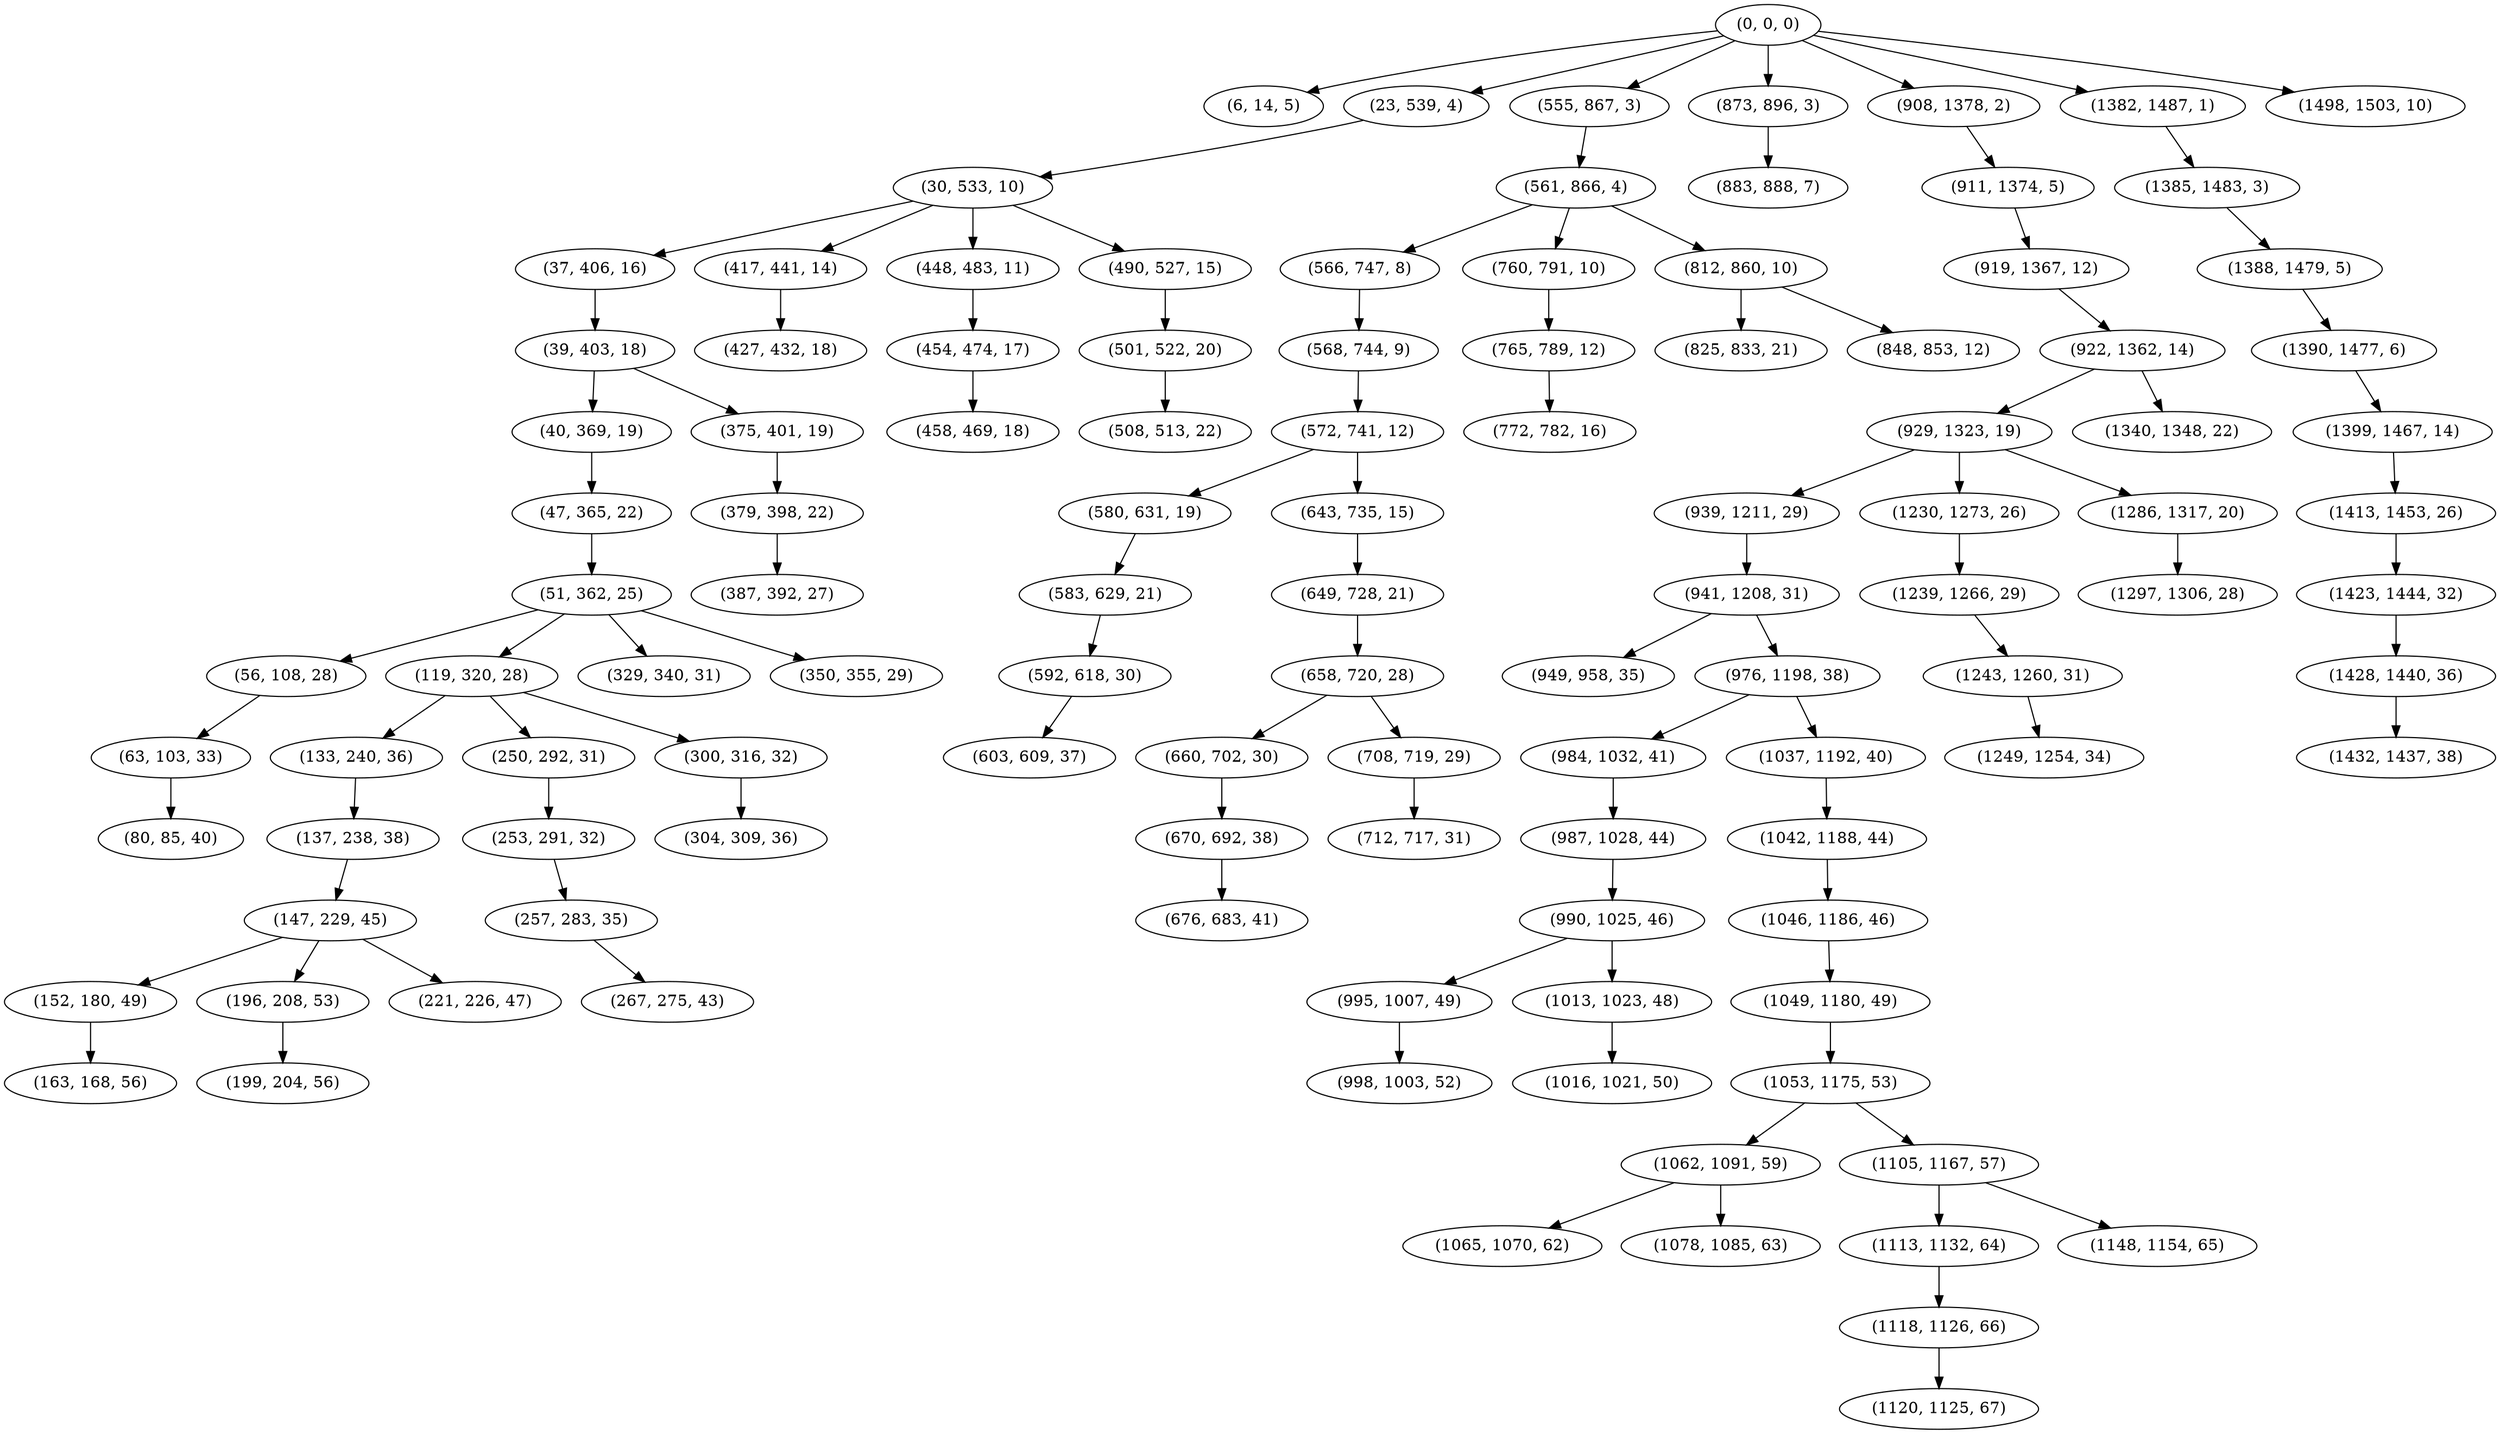 digraph tree {
    "(0, 0, 0)";
    "(6, 14, 5)";
    "(23, 539, 4)";
    "(30, 533, 10)";
    "(37, 406, 16)";
    "(39, 403, 18)";
    "(40, 369, 19)";
    "(47, 365, 22)";
    "(51, 362, 25)";
    "(56, 108, 28)";
    "(63, 103, 33)";
    "(80, 85, 40)";
    "(119, 320, 28)";
    "(133, 240, 36)";
    "(137, 238, 38)";
    "(147, 229, 45)";
    "(152, 180, 49)";
    "(163, 168, 56)";
    "(196, 208, 53)";
    "(199, 204, 56)";
    "(221, 226, 47)";
    "(250, 292, 31)";
    "(253, 291, 32)";
    "(257, 283, 35)";
    "(267, 275, 43)";
    "(300, 316, 32)";
    "(304, 309, 36)";
    "(329, 340, 31)";
    "(350, 355, 29)";
    "(375, 401, 19)";
    "(379, 398, 22)";
    "(387, 392, 27)";
    "(417, 441, 14)";
    "(427, 432, 18)";
    "(448, 483, 11)";
    "(454, 474, 17)";
    "(458, 469, 18)";
    "(490, 527, 15)";
    "(501, 522, 20)";
    "(508, 513, 22)";
    "(555, 867, 3)";
    "(561, 866, 4)";
    "(566, 747, 8)";
    "(568, 744, 9)";
    "(572, 741, 12)";
    "(580, 631, 19)";
    "(583, 629, 21)";
    "(592, 618, 30)";
    "(603, 609, 37)";
    "(643, 735, 15)";
    "(649, 728, 21)";
    "(658, 720, 28)";
    "(660, 702, 30)";
    "(670, 692, 38)";
    "(676, 683, 41)";
    "(708, 719, 29)";
    "(712, 717, 31)";
    "(760, 791, 10)";
    "(765, 789, 12)";
    "(772, 782, 16)";
    "(812, 860, 10)";
    "(825, 833, 21)";
    "(848, 853, 12)";
    "(873, 896, 3)";
    "(883, 888, 7)";
    "(908, 1378, 2)";
    "(911, 1374, 5)";
    "(919, 1367, 12)";
    "(922, 1362, 14)";
    "(929, 1323, 19)";
    "(939, 1211, 29)";
    "(941, 1208, 31)";
    "(949, 958, 35)";
    "(976, 1198, 38)";
    "(984, 1032, 41)";
    "(987, 1028, 44)";
    "(990, 1025, 46)";
    "(995, 1007, 49)";
    "(998, 1003, 52)";
    "(1013, 1023, 48)";
    "(1016, 1021, 50)";
    "(1037, 1192, 40)";
    "(1042, 1188, 44)";
    "(1046, 1186, 46)";
    "(1049, 1180, 49)";
    "(1053, 1175, 53)";
    "(1062, 1091, 59)";
    "(1065, 1070, 62)";
    "(1078, 1085, 63)";
    "(1105, 1167, 57)";
    "(1113, 1132, 64)";
    "(1118, 1126, 66)";
    "(1120, 1125, 67)";
    "(1148, 1154, 65)";
    "(1230, 1273, 26)";
    "(1239, 1266, 29)";
    "(1243, 1260, 31)";
    "(1249, 1254, 34)";
    "(1286, 1317, 20)";
    "(1297, 1306, 28)";
    "(1340, 1348, 22)";
    "(1382, 1487, 1)";
    "(1385, 1483, 3)";
    "(1388, 1479, 5)";
    "(1390, 1477, 6)";
    "(1399, 1467, 14)";
    "(1413, 1453, 26)";
    "(1423, 1444, 32)";
    "(1428, 1440, 36)";
    "(1432, 1437, 38)";
    "(1498, 1503, 10)";
    "(0, 0, 0)" -> "(6, 14, 5)";
    "(0, 0, 0)" -> "(23, 539, 4)";
    "(0, 0, 0)" -> "(555, 867, 3)";
    "(0, 0, 0)" -> "(873, 896, 3)";
    "(0, 0, 0)" -> "(908, 1378, 2)";
    "(0, 0, 0)" -> "(1382, 1487, 1)";
    "(0, 0, 0)" -> "(1498, 1503, 10)";
    "(23, 539, 4)" -> "(30, 533, 10)";
    "(30, 533, 10)" -> "(37, 406, 16)";
    "(30, 533, 10)" -> "(417, 441, 14)";
    "(30, 533, 10)" -> "(448, 483, 11)";
    "(30, 533, 10)" -> "(490, 527, 15)";
    "(37, 406, 16)" -> "(39, 403, 18)";
    "(39, 403, 18)" -> "(40, 369, 19)";
    "(39, 403, 18)" -> "(375, 401, 19)";
    "(40, 369, 19)" -> "(47, 365, 22)";
    "(47, 365, 22)" -> "(51, 362, 25)";
    "(51, 362, 25)" -> "(56, 108, 28)";
    "(51, 362, 25)" -> "(119, 320, 28)";
    "(51, 362, 25)" -> "(329, 340, 31)";
    "(51, 362, 25)" -> "(350, 355, 29)";
    "(56, 108, 28)" -> "(63, 103, 33)";
    "(63, 103, 33)" -> "(80, 85, 40)";
    "(119, 320, 28)" -> "(133, 240, 36)";
    "(119, 320, 28)" -> "(250, 292, 31)";
    "(119, 320, 28)" -> "(300, 316, 32)";
    "(133, 240, 36)" -> "(137, 238, 38)";
    "(137, 238, 38)" -> "(147, 229, 45)";
    "(147, 229, 45)" -> "(152, 180, 49)";
    "(147, 229, 45)" -> "(196, 208, 53)";
    "(147, 229, 45)" -> "(221, 226, 47)";
    "(152, 180, 49)" -> "(163, 168, 56)";
    "(196, 208, 53)" -> "(199, 204, 56)";
    "(250, 292, 31)" -> "(253, 291, 32)";
    "(253, 291, 32)" -> "(257, 283, 35)";
    "(257, 283, 35)" -> "(267, 275, 43)";
    "(300, 316, 32)" -> "(304, 309, 36)";
    "(375, 401, 19)" -> "(379, 398, 22)";
    "(379, 398, 22)" -> "(387, 392, 27)";
    "(417, 441, 14)" -> "(427, 432, 18)";
    "(448, 483, 11)" -> "(454, 474, 17)";
    "(454, 474, 17)" -> "(458, 469, 18)";
    "(490, 527, 15)" -> "(501, 522, 20)";
    "(501, 522, 20)" -> "(508, 513, 22)";
    "(555, 867, 3)" -> "(561, 866, 4)";
    "(561, 866, 4)" -> "(566, 747, 8)";
    "(561, 866, 4)" -> "(760, 791, 10)";
    "(561, 866, 4)" -> "(812, 860, 10)";
    "(566, 747, 8)" -> "(568, 744, 9)";
    "(568, 744, 9)" -> "(572, 741, 12)";
    "(572, 741, 12)" -> "(580, 631, 19)";
    "(572, 741, 12)" -> "(643, 735, 15)";
    "(580, 631, 19)" -> "(583, 629, 21)";
    "(583, 629, 21)" -> "(592, 618, 30)";
    "(592, 618, 30)" -> "(603, 609, 37)";
    "(643, 735, 15)" -> "(649, 728, 21)";
    "(649, 728, 21)" -> "(658, 720, 28)";
    "(658, 720, 28)" -> "(660, 702, 30)";
    "(658, 720, 28)" -> "(708, 719, 29)";
    "(660, 702, 30)" -> "(670, 692, 38)";
    "(670, 692, 38)" -> "(676, 683, 41)";
    "(708, 719, 29)" -> "(712, 717, 31)";
    "(760, 791, 10)" -> "(765, 789, 12)";
    "(765, 789, 12)" -> "(772, 782, 16)";
    "(812, 860, 10)" -> "(825, 833, 21)";
    "(812, 860, 10)" -> "(848, 853, 12)";
    "(873, 896, 3)" -> "(883, 888, 7)";
    "(908, 1378, 2)" -> "(911, 1374, 5)";
    "(911, 1374, 5)" -> "(919, 1367, 12)";
    "(919, 1367, 12)" -> "(922, 1362, 14)";
    "(922, 1362, 14)" -> "(929, 1323, 19)";
    "(922, 1362, 14)" -> "(1340, 1348, 22)";
    "(929, 1323, 19)" -> "(939, 1211, 29)";
    "(929, 1323, 19)" -> "(1230, 1273, 26)";
    "(929, 1323, 19)" -> "(1286, 1317, 20)";
    "(939, 1211, 29)" -> "(941, 1208, 31)";
    "(941, 1208, 31)" -> "(949, 958, 35)";
    "(941, 1208, 31)" -> "(976, 1198, 38)";
    "(976, 1198, 38)" -> "(984, 1032, 41)";
    "(976, 1198, 38)" -> "(1037, 1192, 40)";
    "(984, 1032, 41)" -> "(987, 1028, 44)";
    "(987, 1028, 44)" -> "(990, 1025, 46)";
    "(990, 1025, 46)" -> "(995, 1007, 49)";
    "(990, 1025, 46)" -> "(1013, 1023, 48)";
    "(995, 1007, 49)" -> "(998, 1003, 52)";
    "(1013, 1023, 48)" -> "(1016, 1021, 50)";
    "(1037, 1192, 40)" -> "(1042, 1188, 44)";
    "(1042, 1188, 44)" -> "(1046, 1186, 46)";
    "(1046, 1186, 46)" -> "(1049, 1180, 49)";
    "(1049, 1180, 49)" -> "(1053, 1175, 53)";
    "(1053, 1175, 53)" -> "(1062, 1091, 59)";
    "(1053, 1175, 53)" -> "(1105, 1167, 57)";
    "(1062, 1091, 59)" -> "(1065, 1070, 62)";
    "(1062, 1091, 59)" -> "(1078, 1085, 63)";
    "(1105, 1167, 57)" -> "(1113, 1132, 64)";
    "(1105, 1167, 57)" -> "(1148, 1154, 65)";
    "(1113, 1132, 64)" -> "(1118, 1126, 66)";
    "(1118, 1126, 66)" -> "(1120, 1125, 67)";
    "(1230, 1273, 26)" -> "(1239, 1266, 29)";
    "(1239, 1266, 29)" -> "(1243, 1260, 31)";
    "(1243, 1260, 31)" -> "(1249, 1254, 34)";
    "(1286, 1317, 20)" -> "(1297, 1306, 28)";
    "(1382, 1487, 1)" -> "(1385, 1483, 3)";
    "(1385, 1483, 3)" -> "(1388, 1479, 5)";
    "(1388, 1479, 5)" -> "(1390, 1477, 6)";
    "(1390, 1477, 6)" -> "(1399, 1467, 14)";
    "(1399, 1467, 14)" -> "(1413, 1453, 26)";
    "(1413, 1453, 26)" -> "(1423, 1444, 32)";
    "(1423, 1444, 32)" -> "(1428, 1440, 36)";
    "(1428, 1440, 36)" -> "(1432, 1437, 38)";
}
